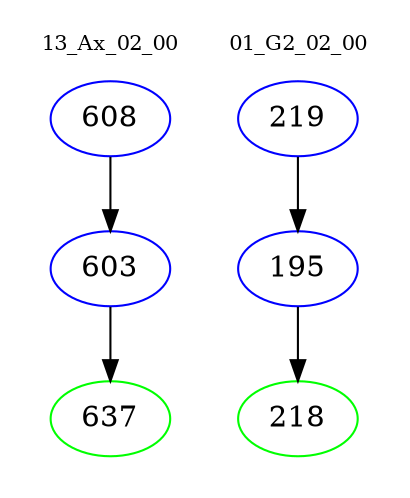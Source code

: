 digraph{
subgraph cluster_0 {
color = white
label = "13_Ax_02_00";
fontsize=10;
T0_608 [label="608", color="blue"]
T0_608 -> T0_603 [color="black"]
T0_603 [label="603", color="blue"]
T0_603 -> T0_637 [color="black"]
T0_637 [label="637", color="green"]
}
subgraph cluster_1 {
color = white
label = "01_G2_02_00";
fontsize=10;
T1_219 [label="219", color="blue"]
T1_219 -> T1_195 [color="black"]
T1_195 [label="195", color="blue"]
T1_195 -> T1_218 [color="black"]
T1_218 [label="218", color="green"]
}
}
